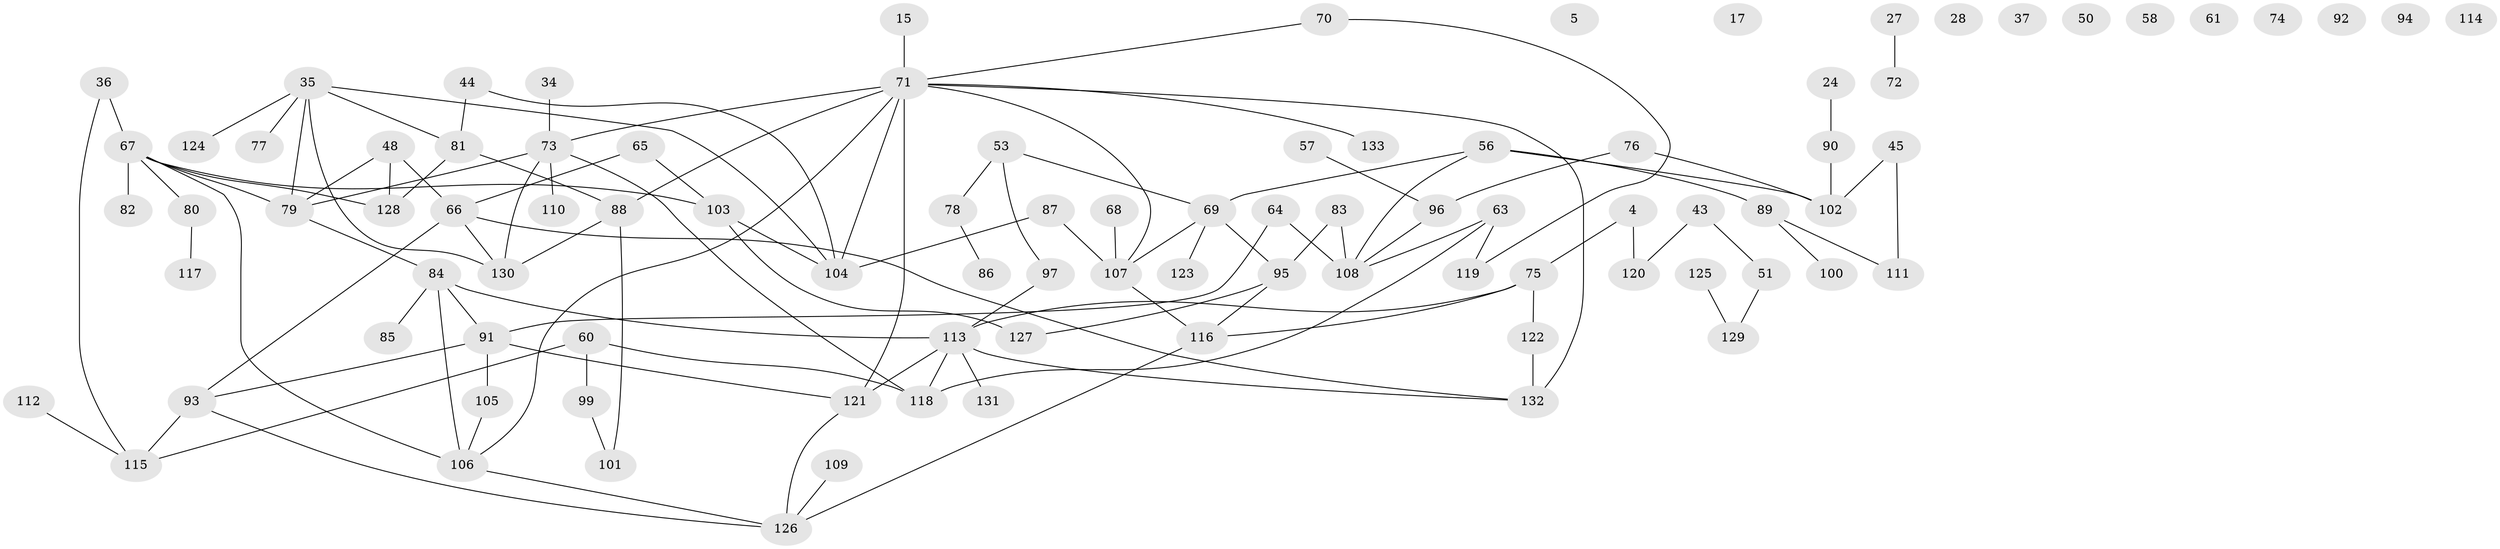 // original degree distribution, {3: 0.23308270676691728, 4: 0.16541353383458646, 2: 0.2556390977443609, 0: 0.08270676691729323, 1: 0.18796992481203006, 5: 0.05263157894736842, 6: 0.015037593984962405, 7: 0.007518796992481203}
// Generated by graph-tools (version 1.1) at 2025/42/03/04/25 21:42:56]
// undirected, 93 vertices, 117 edges
graph export_dot {
graph [start="1"]
  node [color=gray90,style=filled];
  4;
  5;
  15;
  17;
  24;
  27;
  28;
  34;
  35 [super="+31"];
  36;
  37;
  43;
  44;
  45;
  48 [super="+41"];
  50;
  51;
  53;
  56 [super="+8"];
  57;
  58;
  60 [super="+52"];
  61;
  63;
  64 [super="+1"];
  65;
  66;
  67 [super="+47"];
  68;
  69 [super="+21"];
  70;
  71 [super="+62+55"];
  72;
  73 [super="+22"];
  74;
  75;
  76;
  77;
  78;
  79 [super="+59"];
  80;
  81;
  82;
  83;
  84 [super="+49"];
  85;
  86;
  87;
  88 [super="+19"];
  89;
  90;
  91 [super="+25"];
  92;
  93;
  94;
  95;
  96;
  97;
  99 [super="+9+26"];
  100;
  101;
  102;
  103;
  104 [super="+10"];
  105;
  106 [super="+3+98"];
  107 [super="+23"];
  108 [super="+46+40"];
  109;
  110;
  111;
  112;
  113 [super="+38+2+42"];
  114;
  115;
  116;
  117;
  118;
  119;
  120;
  121 [super="+54"];
  122;
  123;
  124;
  125;
  126 [super="+32+39"];
  127 [super="+7"];
  128;
  129;
  130 [super="+29"];
  131;
  132 [super="+30"];
  133;
  4 -- 75;
  4 -- 120;
  15 -- 71;
  24 -- 90;
  27 -- 72;
  34 -- 73;
  35 -- 79 [weight=2];
  35 -- 124;
  35 -- 81;
  35 -- 130;
  35 -- 104;
  35 -- 77;
  36 -- 115;
  36 -- 67;
  43 -- 51;
  43 -- 120;
  44 -- 81;
  44 -- 104;
  45 -- 102;
  45 -- 111;
  48 -- 66;
  48 -- 128;
  48 -- 79;
  51 -- 129;
  53 -- 69;
  53 -- 78;
  53 -- 97;
  56 -- 102;
  56 -- 89;
  56 -- 108;
  56 -- 69;
  57 -- 96;
  60 -- 115;
  60 -- 118;
  60 -- 99;
  63 -- 118;
  63 -- 119;
  63 -- 108;
  64 -- 108 [weight=3];
  64 -- 91;
  65 -- 66;
  65 -- 103;
  66 -- 93;
  66 -- 130;
  66 -- 132;
  67 -- 80;
  67 -- 103;
  67 -- 106 [weight=2];
  67 -- 128;
  67 -- 82;
  67 -- 79;
  68 -- 107;
  69 -- 123;
  69 -- 107;
  69 -- 95;
  70 -- 119;
  70 -- 71;
  71 -- 73;
  71 -- 106;
  71 -- 132 [weight=2];
  71 -- 88;
  71 -- 107;
  71 -- 133;
  71 -- 104;
  71 -- 121 [weight=2];
  73 -- 110;
  73 -- 118;
  73 -- 130 [weight=2];
  73 -- 79;
  75 -- 116;
  75 -- 122;
  75 -- 113;
  76 -- 96;
  76 -- 102;
  78 -- 86;
  79 -- 84;
  80 -- 117;
  81 -- 88;
  81 -- 128;
  83 -- 95;
  83 -- 108;
  84 -- 85;
  84 -- 106;
  84 -- 113;
  84 -- 91;
  87 -- 107;
  87 -- 104;
  88 -- 101;
  88 -- 130;
  89 -- 100;
  89 -- 111;
  90 -- 102;
  91 -- 93;
  91 -- 121;
  91 -- 105;
  93 -- 115;
  93 -- 126;
  95 -- 116;
  95 -- 127;
  96 -- 108;
  97 -- 113;
  99 -- 101;
  103 -- 104;
  103 -- 127;
  105 -- 106;
  106 -- 126;
  107 -- 116;
  109 -- 126;
  112 -- 115;
  113 -- 121;
  113 -- 132;
  113 -- 118;
  113 -- 131;
  116 -- 126;
  121 -- 126;
  122 -- 132;
  125 -- 129;
}
